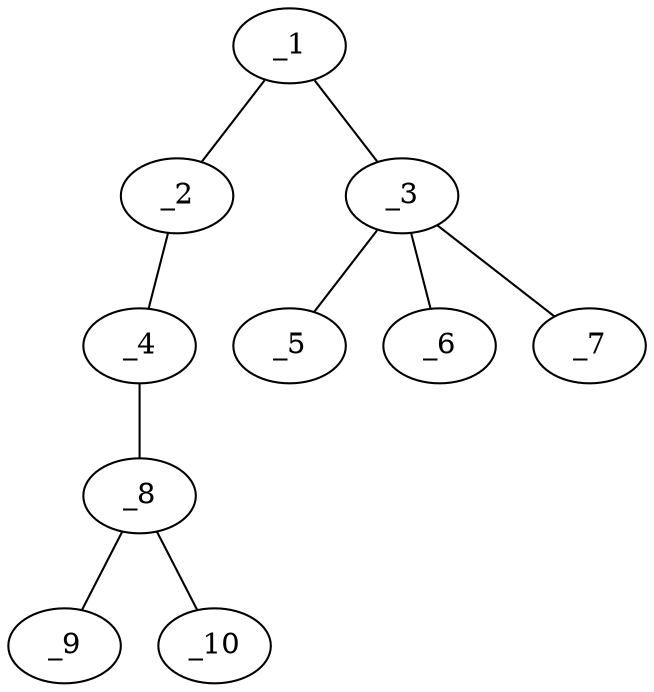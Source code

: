 graph molid66296 {
	_1	 [charge=0,
		chem=1,
		symbol="C  ",
		x="3.7321",
		y="0.567"];
	_2	 [charge=0,
		chem=4,
		symbol="N  ",
		x="4.5981",
		y="0.067"];
	_1 -- _2	 [valence=2];
	_3	 [charge=0,
		chem=1,
		symbol="C  ",
		x="2.866",
		y="0.067"];
	_1 -- _3	 [valence=1];
	_4	 [charge=0,
		chem=4,
		symbol="N  ",
		x="5.4641",
		y="0.567"];
	_2 -- _4	 [valence=1];
	_5	 [charge=0,
		chem=7,
		symbol="Cl ",
		x=2,
		y="-0.433"];
	_3 -- _5	 [valence=1];
	_6	 [charge=0,
		chem=7,
		symbol="Cl ",
		x="3.366",
		y="-0.799"];
	_3 -- _6	 [valence=1];
	_7	 [charge=0,
		chem=7,
		symbol="Cl ",
		x="2.366",
		y="0.933"];
	_3 -- _7	 [valence=1];
	_8	 [charge=0,
		chem=1,
		symbol="C  ",
		x="6.3301",
		y="0.067"];
	_4 -- _8	 [valence=1];
	_9	 [charge=0,
		chem=4,
		symbol="N  ",
		x="7.1962",
		y="0.567"];
	_8 -- _9	 [valence=2];
	_10	 [charge=0,
		chem=4,
		symbol="N  ",
		x="6.3301",
		y="-0.933"];
	_8 -- _10	 [valence=1];
}
